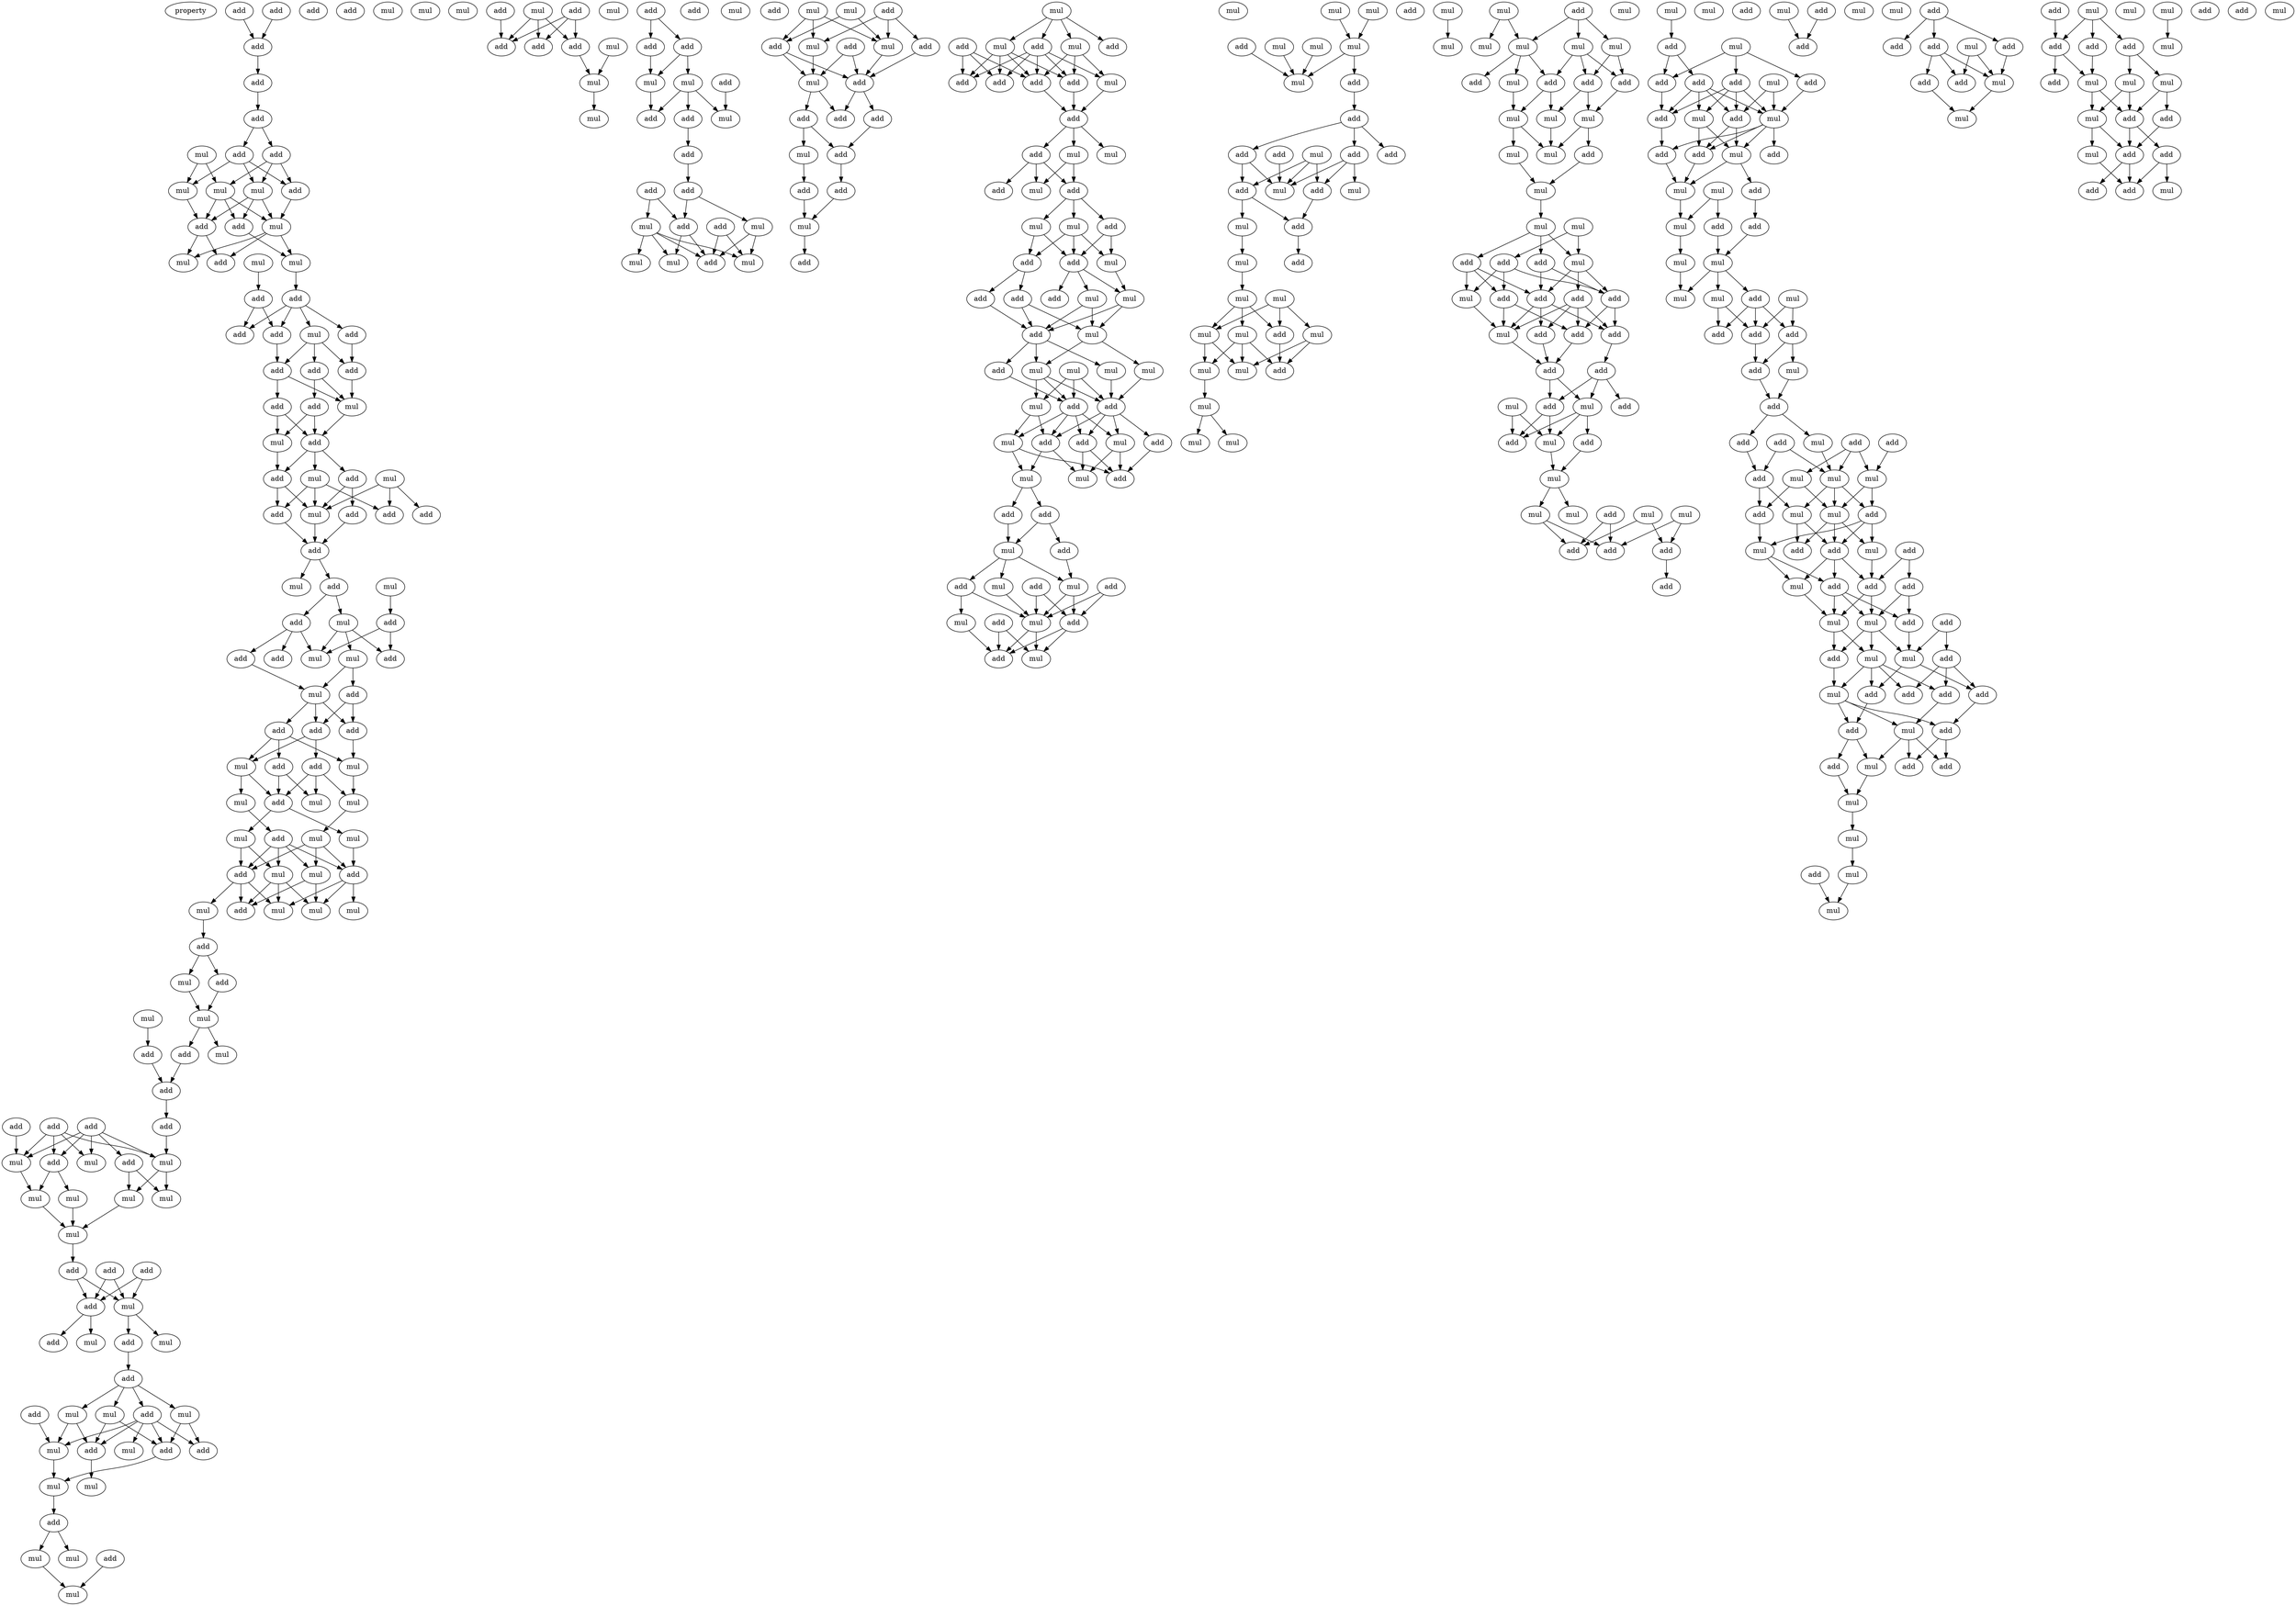 digraph {
    node [fontcolor=black]
    property [mul=2,lf=1.3]
    0 [ label = add ];
    1 [ label = add ];
    2 [ label = add ];
    3 [ label = add ];
    4 [ label = mul ];
    5 [ label = add ];
    6 [ label = add ];
    7 [ label = add ];
    8 [ label = mul ];
    9 [ label = add ];
    10 [ label = add ];
    11 [ label = add ];
    12 [ label = mul ];
    13 [ label = mul ];
    14 [ label = mul ];
    15 [ label = add ];
    16 [ label = add ];
    17 [ label = mul ];
    18 [ label = mul ];
    19 [ label = mul ];
    20 [ label = mul ];
    21 [ label = add ];
    22 [ label = add ];
    23 [ label = add ];
    24 [ label = add ];
    25 [ label = mul ];
    26 [ label = add ];
    27 [ label = add ];
    28 [ label = add ];
    29 [ label = add ];
    30 [ label = add ];
    31 [ label = add ];
    32 [ label = add ];
    33 [ label = mul ];
    34 [ label = add ];
    35 [ label = mul ];
    36 [ label = mul ];
    37 [ label = mul ];
    38 [ label = add ];
    39 [ label = add ];
    40 [ label = add ];
    41 [ label = add ];
    42 [ label = add ];
    43 [ label = mul ];
    44 [ label = add ];
    45 [ label = add ];
    46 [ label = add ];
    47 [ label = mul ];
    48 [ label = mul ];
    49 [ label = add ];
    50 [ label = mul ];
    51 [ label = add ];
    52 [ label = add ];
    53 [ label = add ];
    54 [ label = mul ];
    55 [ label = add ];
    56 [ label = mul ];
    57 [ label = mul ];
    58 [ label = add ];
    59 [ label = add ];
    60 [ label = add ];
    61 [ label = add ];
    62 [ label = mul ];
    63 [ label = add ];
    64 [ label = add ];
    65 [ label = mul ];
    66 [ label = mul ];
    67 [ label = add ];
    68 [ label = mul ];
    69 [ label = mul ];
    70 [ label = mul ];
    71 [ label = mul ];
    72 [ label = add ];
    73 [ label = mul ];
    74 [ label = add ];
    75 [ label = add ];
    76 [ label = mul ];
    77 [ label = mul ];
    78 [ label = add ];
    79 [ label = mul ];
    80 [ label = mul ];
    81 [ label = mul ];
    82 [ label = mul ];
    83 [ label = add ];
    84 [ label = mul ];
    85 [ label = add ];
    86 [ label = mul ];
    87 [ label = mul ];
    88 [ label = add ];
    89 [ label = add ];
    90 [ label = mul ];
    91 [ label = add ];
    92 [ label = add ];
    93 [ label = add ];
    94 [ label = add ];
    95 [ label = add ];
    96 [ label = mul ];
    97 [ label = mul ];
    98 [ label = add ];
    99 [ label = add ];
    100 [ label = mul ];
    101 [ label = mul ];
    102 [ label = mul ];
    103 [ label = mul ];
    104 [ label = mul ];
    105 [ label = mul ];
    106 [ label = add ];
    107 [ label = add ];
    108 [ label = mul ];
    109 [ label = add ];
    110 [ label = add ];
    111 [ label = mul ];
    112 [ label = add ];
    113 [ label = add ];
    114 [ label = mul ];
    115 [ label = mul ];
    116 [ label = add ];
    117 [ label = mul ];
    118 [ label = mul ];
    119 [ label = add ];
    120 [ label = mul ];
    121 [ label = add ];
    122 [ label = mul ];
    123 [ label = add ];
    124 [ label = add ];
    125 [ label = add ];
    126 [ label = mul ];
    127 [ label = mul ];
    128 [ label = mul ];
    129 [ label = add ];
    130 [ label = mul ];
    131 [ label = mul ];
    132 [ label = mul ];
    133 [ label = add ];
    134 [ label = mul ];
    135 [ label = add ];
    136 [ label = add ];
    137 [ label = mul ];
    138 [ label = add ];
    139 [ label = add ];
    140 [ label = add ];
    141 [ label = mul ];
    142 [ label = mul ];
    143 [ label = mul ];
    144 [ label = add ];
    145 [ label = mul ];
    146 [ label = add ];
    147 [ label = add ];
    148 [ label = add ];
    149 [ label = add ];
    150 [ label = mul ];
    151 [ label = mul ];
    152 [ label = add ];
    153 [ label = add ];
    154 [ label = mul ];
    155 [ label = add ];
    156 [ label = add ];
    157 [ label = add ];
    158 [ label = mul ];
    159 [ label = add ];
    160 [ label = add ];
    161 [ label = mul ];
    162 [ label = mul ];
    163 [ label = mul ];
    164 [ label = mul ];
    165 [ label = add ];
    166 [ label = mul ];
    167 [ label = add ];
    168 [ label = add ];
    169 [ label = mul ];
    170 [ label = mul ];
    171 [ label = add ];
    172 [ label = mul ];
    173 [ label = add ];
    174 [ label = add ];
    175 [ label = mul ];
    176 [ label = mul ];
    177 [ label = add ];
    178 [ label = add ];
    179 [ label = add ];
    180 [ label = add ];
    181 [ label = mul ];
    182 [ label = add ];
    183 [ label = add ];
    184 [ label = add ];
    185 [ label = mul ];
    186 [ label = add ];
    187 [ label = mul ];
    188 [ label = mul ];
    189 [ label = add ];
    190 [ label = add ];
    191 [ label = mul ];
    192 [ label = add ];
    193 [ label = add ];
    194 [ label = add ];
    195 [ label = add ];
    196 [ label = mul ];
    197 [ label = add ];
    198 [ label = add ];
    199 [ label = add ];
    200 [ label = mul ];
    201 [ label = mul ];
    202 [ label = add ];
    203 [ label = mul ];
    204 [ label = add ];
    205 [ label = add ];
    206 [ label = mul ];
    207 [ label = mul ];
    208 [ label = add ];
    209 [ label = mul ];
    210 [ label = add ];
    211 [ label = add ];
    212 [ label = add ];
    213 [ label = mul ];
    214 [ label = add ];
    215 [ label = mul ];
    216 [ label = add ];
    217 [ label = mul ];
    218 [ label = add ];
    219 [ label = mul ];
    220 [ label = mul ];
    221 [ label = mul ];
    222 [ label = mul ];
    223 [ label = add ];
    224 [ label = mul ];
    225 [ label = add ];
    226 [ label = add ];
    227 [ label = mul ];
    228 [ label = mul ];
    229 [ label = add ];
    230 [ label = add ];
    231 [ label = add ];
    232 [ label = mul ];
    233 [ label = mul ];
    234 [ label = add ];
    235 [ label = add ];
    236 [ label = mul ];
    237 [ label = add ];
    238 [ label = mul ];
    239 [ label = add ];
    240 [ label = mul ];
    241 [ label = add ];
    242 [ label = add ];
    243 [ label = add ];
    244 [ label = mul ];
    245 [ label = mul ];
    246 [ label = add ];
    247 [ label = add ];
    248 [ label = mul ];
    249 [ label = mul ];
    250 [ label = mul ];
    251 [ label = mul ];
    252 [ label = mul ];
    253 [ label = add ];
    254 [ label = mul ];
    255 [ label = mul ];
    256 [ label = mul ];
    257 [ label = add ];
    258 [ label = add ];
    259 [ label = add ];
    260 [ label = add ];
    261 [ label = add ];
    262 [ label = add ];
    263 [ label = mul ];
    264 [ label = add ];
    265 [ label = add ];
    266 [ label = mul ];
    267 [ label = mul ];
    268 [ label = add ];
    269 [ label = add ];
    270 [ label = mul ];
    271 [ label = mul ];
    272 [ label = add ];
    273 [ label = mul ];
    274 [ label = mul ];
    275 [ label = mul ];
    276 [ label = mul ];
    277 [ label = mul ];
    278 [ label = add ];
    279 [ label = mul ];
    280 [ label = add ];
    281 [ label = mul ];
    282 [ label = mul ];
    283 [ label = mul ];
    284 [ label = mul ];
    285 [ label = mul ];
    286 [ label = mul ];
    287 [ label = mul ];
    288 [ label = add ];
    289 [ label = mul ];
    290 [ label = mul ];
    291 [ label = mul ];
    292 [ label = mul ];
    293 [ label = add ];
    294 [ label = add ];
    295 [ label = add ];
    296 [ label = add ];
    297 [ label = mul ];
    298 [ label = mul ];
    299 [ label = mul ];
    300 [ label = mul ];
    301 [ label = add ];
    302 [ label = mul ];
    303 [ label = mul ];
    304 [ label = mul ];
    305 [ label = mul ];
    306 [ label = mul ];
    307 [ label = mul ];
    308 [ label = add ];
    309 [ label = mul ];
    310 [ label = add ];
    311 [ label = add ];
    312 [ label = add ];
    313 [ label = add ];
    314 [ label = mul ];
    315 [ label = add ];
    316 [ label = add ];
    317 [ label = add ];
    318 [ label = add ];
    319 [ label = add ];
    320 [ label = mul ];
    321 [ label = add ];
    322 [ label = add ];
    323 [ label = add ];
    324 [ label = mul ];
    325 [ label = add ];
    326 [ label = mul ];
    327 [ label = add ];
    328 [ label = mul ];
    329 [ label = add ];
    330 [ label = mul ];
    331 [ label = mul ];
    332 [ label = mul ];
    333 [ label = add ];
    334 [ label = mul ];
    335 [ label = mul ];
    336 [ label = add ];
    337 [ label = add ];
    338 [ label = add ];
    339 [ label = mul ];
    340 [ label = add ];
    341 [ label = mul ];
    342 [ label = add ];
    343 [ label = add ];
    344 [ label = add ];
    345 [ label = add ];
    346 [ label = add ];
    347 [ label = mul ];
    348 [ label = mul ];
    349 [ label = add ];
    350 [ label = mul ];
    351 [ label = add ];
    352 [ label = add ];
    353 [ label = add ];
    354 [ label = add ];
    355 [ label = mul ];
    356 [ label = add ];
    357 [ label = mul ];
    358 [ label = mul ];
    359 [ label = mul ];
    360 [ label = add ];
    361 [ label = add ];
    362 [ label = mul ];
    363 [ label = mul ];
    364 [ label = add ];
    365 [ label = mul ];
    366 [ label = mul ];
    367 [ label = mul ];
    368 [ label = mul ];
    369 [ label = add ];
    370 [ label = add ];
    371 [ label = add ];
    372 [ label = add ];
    373 [ label = add ];
    374 [ label = mul ];
    375 [ label = add ];
    376 [ label = add ];
    377 [ label = mul ];
    378 [ label = add ];
    379 [ label = add ];
    380 [ label = add ];
    381 [ label = mul ];
    382 [ label = mul ];
    383 [ label = mul ];
    384 [ label = add ];
    385 [ label = mul ];
    386 [ label = mul ];
    387 [ label = add ];
    388 [ label = add ];
    389 [ label = mul ];
    390 [ label = add ];
    391 [ label = add ];
    392 [ label = mul ];
    393 [ label = add ];
    394 [ label = add ];
    395 [ label = add ];
    396 [ label = add ];
    397 [ label = mul ];
    398 [ label = mul ];
    399 [ label = add ];
    400 [ label = mul ];
    401 [ label = add ];
    402 [ label = mul ];
    403 [ label = add ];
    404 [ label = add ];
    405 [ label = mul ];
    406 [ label = add ];
    407 [ label = add ];
    408 [ label = mul ];
    409 [ label = add ];
    410 [ label = add ];
    411 [ label = add ];
    412 [ label = mul ];
    413 [ label = add ];
    414 [ label = mul ];
    415 [ label = add ];
    416 [ label = add ];
    417 [ label = add ];
    418 [ label = mul ];
    419 [ label = mul ];
    420 [ label = add ];
    421 [ label = mul ];
    422 [ label = mul ];
    423 [ label = mul ];
    424 [ label = add ];
    425 [ label = mul ];
    426 [ label = mul ];
    427 [ label = add ];
    428 [ label = add ];
    429 [ label = add ];
    430 [ label = add ];
    431 [ label = mul ];
    432 [ label = add ];
    433 [ label = add ];
    434 [ label = mul ];
    435 [ label = add ];
    436 [ label = mul ];
    437 [ label = add ];
    438 [ label = mul ];
    439 [ label = add ];
    440 [ label = add ];
    441 [ label = add ];
    442 [ label = add ];
    443 [ label = mul ];
    444 [ label = mul ];
    445 [ label = mul ];
    446 [ label = add ];
    447 [ label = add ];
    448 [ label = mul ];
    449 [ label = add ];
    450 [ label = add ];
    451 [ label = mul ];
    452 [ label = add ];
    453 [ label = mul ];
    454 [ label = add ];
    455 [ label = mul ];
    456 [ label = mul ];
    457 [ label = mul ];
    458 [ label = add ];
    459 [ label = add ];
    460 [ label = mul ];
    0 -> 5 [ name = 0 ];
    3 -> 5 [ name = 1 ];
    5 -> 6 [ name = 2 ];
    6 -> 7 [ name = 3 ];
    7 -> 9 [ name = 4 ];
    7 -> 10 [ name = 5 ];
    8 -> 12 [ name = 6 ];
    8 -> 14 [ name = 7 ];
    9 -> 11 [ name = 8 ];
    9 -> 12 [ name = 9 ];
    9 -> 13 [ name = 10 ];
    10 -> 11 [ name = 11 ];
    10 -> 13 [ name = 12 ];
    10 -> 14 [ name = 13 ];
    11 -> 17 [ name = 14 ];
    12 -> 15 [ name = 15 ];
    12 -> 16 [ name = 16 ];
    12 -> 17 [ name = 17 ];
    13 -> 15 [ name = 18 ];
    13 -> 16 [ name = 19 ];
    13 -> 17 [ name = 20 ];
    14 -> 16 [ name = 21 ];
    15 -> 19 [ name = 22 ];
    16 -> 20 [ name = 23 ];
    16 -> 21 [ name = 24 ];
    17 -> 19 [ name = 25 ];
    17 -> 20 [ name = 26 ];
    17 -> 21 [ name = 27 ];
    18 -> 22 [ name = 28 ];
    19 -> 23 [ name = 29 ];
    22 -> 24 [ name = 30 ];
    22 -> 27 [ name = 31 ];
    23 -> 24 [ name = 32 ];
    23 -> 25 [ name = 33 ];
    23 -> 26 [ name = 34 ];
    23 -> 27 [ name = 35 ];
    24 -> 29 [ name = 36 ];
    25 -> 28 [ name = 37 ];
    25 -> 29 [ name = 38 ];
    25 -> 30 [ name = 39 ];
    26 -> 28 [ name = 40 ];
    28 -> 33 [ name = 41 ];
    29 -> 32 [ name = 42 ];
    29 -> 33 [ name = 43 ];
    30 -> 31 [ name = 44 ];
    30 -> 33 [ name = 45 ];
    31 -> 34 [ name = 46 ];
    31 -> 35 [ name = 47 ];
    32 -> 34 [ name = 48 ];
    32 -> 35 [ name = 49 ];
    33 -> 34 [ name = 50 ];
    34 -> 36 [ name = 51 ];
    34 -> 38 [ name = 52 ];
    34 -> 39 [ name = 53 ];
    35 -> 38 [ name = 54 ];
    36 -> 40 [ name = 55 ];
    36 -> 41 [ name = 56 ];
    36 -> 43 [ name = 57 ];
    37 -> 41 [ name = 58 ];
    37 -> 43 [ name = 59 ];
    37 -> 44 [ name = 60 ];
    38 -> 40 [ name = 61 ];
    38 -> 43 [ name = 62 ];
    39 -> 42 [ name = 63 ];
    39 -> 43 [ name = 64 ];
    40 -> 45 [ name = 65 ];
    42 -> 45 [ name = 66 ];
    43 -> 45 [ name = 67 ];
    45 -> 46 [ name = 68 ];
    45 -> 48 [ name = 69 ];
    46 -> 49 [ name = 70 ];
    46 -> 50 [ name = 71 ];
    47 -> 51 [ name = 72 ];
    49 -> 52 [ name = 73 ];
    49 -> 55 [ name = 74 ];
    49 -> 56 [ name = 75 ];
    50 -> 53 [ name = 76 ];
    50 -> 54 [ name = 77 ];
    50 -> 56 [ name = 78 ];
    51 -> 53 [ name = 79 ];
    51 -> 56 [ name = 80 ];
    54 -> 57 [ name = 81 ];
    54 -> 58 [ name = 82 ];
    55 -> 57 [ name = 83 ];
    57 -> 59 [ name = 84 ];
    57 -> 60 [ name = 85 ];
    57 -> 61 [ name = 86 ];
    58 -> 59 [ name = 87 ];
    58 -> 61 [ name = 88 ];
    59 -> 63 [ name = 89 ];
    59 -> 65 [ name = 90 ];
    60 -> 62 [ name = 91 ];
    60 -> 64 [ name = 92 ];
    60 -> 65 [ name = 93 ];
    61 -> 62 [ name = 94 ];
    62 -> 68 [ name = 95 ];
    63 -> 66 [ name = 96 ];
    63 -> 67 [ name = 97 ];
    63 -> 68 [ name = 98 ];
    64 -> 66 [ name = 99 ];
    64 -> 67 [ name = 100 ];
    65 -> 67 [ name = 101 ];
    65 -> 69 [ name = 102 ];
    67 -> 70 [ name = 103 ];
    67 -> 73 [ name = 104 ];
    68 -> 71 [ name = 105 ];
    69 -> 72 [ name = 106 ];
    70 -> 75 [ name = 107 ];
    71 -> 74 [ name = 108 ];
    71 -> 75 [ name = 109 ];
    71 -> 76 [ name = 110 ];
    72 -> 74 [ name = 111 ];
    72 -> 75 [ name = 112 ];
    72 -> 76 [ name = 113 ];
    72 -> 77 [ name = 114 ];
    73 -> 74 [ name = 115 ];
    73 -> 77 [ name = 116 ];
    74 -> 78 [ name = 117 ];
    74 -> 79 [ name = 118 ];
    74 -> 80 [ name = 119 ];
    75 -> 80 [ name = 120 ];
    75 -> 81 [ name = 121 ];
    75 -> 82 [ name = 122 ];
    76 -> 78 [ name = 123 ];
    76 -> 81 [ name = 124 ];
    77 -> 78 [ name = 125 ];
    77 -> 80 [ name = 126 ];
    77 -> 81 [ name = 127 ];
    79 -> 83 [ name = 128 ];
    83 -> 84 [ name = 129 ];
    83 -> 85 [ name = 130 ];
    84 -> 86 [ name = 131 ];
    85 -> 86 [ name = 132 ];
    86 -> 89 [ name = 133 ];
    86 -> 90 [ name = 134 ];
    87 -> 88 [ name = 135 ];
    88 -> 91 [ name = 136 ];
    89 -> 91 [ name = 137 ];
    91 -> 94 [ name = 138 ];
    92 -> 96 [ name = 139 ];
    92 -> 97 [ name = 140 ];
    92 -> 98 [ name = 141 ];
    92 -> 99 [ name = 142 ];
    92 -> 100 [ name = 143 ];
    93 -> 100 [ name = 144 ];
    94 -> 96 [ name = 145 ];
    95 -> 96 [ name = 146 ];
    95 -> 97 [ name = 147 ];
    95 -> 99 [ name = 148 ];
    95 -> 100 [ name = 149 ];
    96 -> 101 [ name = 150 ];
    96 -> 103 [ name = 151 ];
    98 -> 101 [ name = 152 ];
    98 -> 103 [ name = 153 ];
    99 -> 102 [ name = 154 ];
    99 -> 104 [ name = 155 ];
    100 -> 102 [ name = 156 ];
    102 -> 105 [ name = 157 ];
    103 -> 105 [ name = 158 ];
    104 -> 105 [ name = 159 ];
    105 -> 109 [ name = 160 ];
    106 -> 110 [ name = 161 ];
    106 -> 111 [ name = 162 ];
    107 -> 110 [ name = 163 ];
    107 -> 111 [ name = 164 ];
    109 -> 110 [ name = 165 ];
    109 -> 111 [ name = 166 ];
    110 -> 112 [ name = 167 ];
    110 -> 114 [ name = 168 ];
    111 -> 113 [ name = 169 ];
    111 -> 115 [ name = 170 ];
    113 -> 116 [ name = 171 ];
    116 -> 117 [ name = 172 ];
    116 -> 118 [ name = 173 ];
    116 -> 119 [ name = 174 ];
    116 -> 120 [ name = 175 ];
    117 -> 123 [ name = 176 ];
    117 -> 124 [ name = 177 ];
    118 -> 124 [ name = 178 ];
    118 -> 126 [ name = 179 ];
    119 -> 122 [ name = 180 ];
    119 -> 123 [ name = 181 ];
    119 -> 124 [ name = 182 ];
    119 -> 125 [ name = 183 ];
    119 -> 126 [ name = 184 ];
    120 -> 123 [ name = 185 ];
    120 -> 125 [ name = 186 ];
    121 -> 126 [ name = 187 ];
    123 -> 127 [ name = 188 ];
    124 -> 128 [ name = 189 ];
    126 -> 127 [ name = 190 ];
    127 -> 129 [ name = 191 ];
    129 -> 131 [ name = 192 ];
    129 -> 132 [ name = 193 ];
    131 -> 134 [ name = 194 ];
    133 -> 134 [ name = 195 ];
    135 -> 140 [ name = 196 ];
    136 -> 138 [ name = 197 ];
    136 -> 139 [ name = 198 ];
    136 -> 140 [ name = 199 ];
    137 -> 138 [ name = 200 ];
    137 -> 139 [ name = 201 ];
    137 -> 140 [ name = 202 ];
    139 -> 142 [ name = 203 ];
    141 -> 142 [ name = 204 ];
    142 -> 145 [ name = 205 ];
    144 -> 146 [ name = 206 ];
    144 -> 147 [ name = 207 ];
    146 -> 150 [ name = 208 ];
    146 -> 151 [ name = 209 ];
    147 -> 150 [ name = 210 ];
    148 -> 154 [ name = 211 ];
    150 -> 153 [ name = 212 ];
    151 -> 152 [ name = 213 ];
    151 -> 153 [ name = 214 ];
    151 -> 154 [ name = 215 ];
    152 -> 155 [ name = 216 ];
    155 -> 156 [ name = 217 ];
    156 -> 160 [ name = 218 ];
    156 -> 161 [ name = 219 ];
    157 -> 158 [ name = 220 ];
    157 -> 160 [ name = 221 ];
    158 -> 162 [ name = 222 ];
    158 -> 163 [ name = 223 ];
    158 -> 164 [ name = 224 ];
    158 -> 165 [ name = 225 ];
    159 -> 164 [ name = 226 ];
    159 -> 165 [ name = 227 ];
    160 -> 162 [ name = 228 ];
    160 -> 165 [ name = 229 ];
    161 -> 164 [ name = 230 ];
    161 -> 165 [ name = 231 ];
    168 -> 171 [ name = 232 ];
    168 -> 172 [ name = 233 ];
    168 -> 175 [ name = 234 ];
    169 -> 172 [ name = 235 ];
    169 -> 174 [ name = 236 ];
    170 -> 172 [ name = 237 ];
    170 -> 174 [ name = 238 ];
    170 -> 175 [ name = 239 ];
    171 -> 177 [ name = 240 ];
    172 -> 177 [ name = 241 ];
    173 -> 176 [ name = 242 ];
    173 -> 177 [ name = 243 ];
    174 -> 176 [ name = 244 ];
    174 -> 177 [ name = 245 ];
    175 -> 176 [ name = 246 ];
    176 -> 178 [ name = 247 ];
    176 -> 179 [ name = 248 ];
    177 -> 179 [ name = 249 ];
    177 -> 180 [ name = 250 ];
    178 -> 181 [ name = 251 ];
    178 -> 182 [ name = 252 ];
    180 -> 182 [ name = 253 ];
    181 -> 183 [ name = 254 ];
    182 -> 184 [ name = 255 ];
    183 -> 185 [ name = 256 ];
    184 -> 185 [ name = 257 ];
    185 -> 186 [ name = 258 ];
    187 -> 188 [ name = 259 ];
    187 -> 190 [ name = 260 ];
    187 -> 191 [ name = 261 ];
    187 -> 192 [ name = 262 ];
    188 -> 194 [ name = 263 ];
    188 -> 195 [ name = 264 ];
    188 -> 196 [ name = 265 ];
    189 -> 193 [ name = 266 ];
    189 -> 195 [ name = 267 ];
    189 -> 197 [ name = 268 ];
    190 -> 193 [ name = 269 ];
    190 -> 194 [ name = 270 ];
    190 -> 195 [ name = 271 ];
    190 -> 196 [ name = 272 ];
    190 -> 197 [ name = 273 ];
    191 -> 193 [ name = 274 ];
    191 -> 194 [ name = 275 ];
    191 -> 195 [ name = 276 ];
    191 -> 197 [ name = 277 ];
    194 -> 198 [ name = 278 ];
    195 -> 198 [ name = 279 ];
    196 -> 198 [ name = 280 ];
    198 -> 199 [ name = 281 ];
    198 -> 200 [ name = 282 ];
    198 -> 201 [ name = 283 ];
    199 -> 202 [ name = 284 ];
    199 -> 203 [ name = 285 ];
    199 -> 204 [ name = 286 ];
    200 -> 203 [ name = 287 ];
    200 -> 204 [ name = 288 ];
    204 -> 205 [ name = 289 ];
    204 -> 206 [ name = 290 ];
    204 -> 207 [ name = 291 ];
    205 -> 209 [ name = 292 ];
    205 -> 210 [ name = 293 ];
    206 -> 208 [ name = 294 ];
    206 -> 209 [ name = 295 ];
    206 -> 210 [ name = 296 ];
    207 -> 208 [ name = 297 ];
    207 -> 210 [ name = 298 ];
    208 -> 211 [ name = 299 ];
    208 -> 214 [ name = 300 ];
    209 -> 213 [ name = 301 ];
    210 -> 212 [ name = 302 ];
    210 -> 213 [ name = 303 ];
    210 -> 215 [ name = 304 ];
    211 -> 216 [ name = 305 ];
    213 -> 216 [ name = 306 ];
    213 -> 217 [ name = 307 ];
    214 -> 216 [ name = 308 ];
    214 -> 217 [ name = 309 ];
    215 -> 216 [ name = 310 ];
    215 -> 217 [ name = 311 ];
    216 -> 218 [ name = 312 ];
    216 -> 220 [ name = 313 ];
    216 -> 221 [ name = 314 ];
    217 -> 219 [ name = 315 ];
    217 -> 221 [ name = 316 ];
    218 -> 223 [ name = 317 ];
    219 -> 225 [ name = 318 ];
    220 -> 225 [ name = 319 ];
    221 -> 223 [ name = 320 ];
    221 -> 224 [ name = 321 ];
    221 -> 225 [ name = 322 ];
    222 -> 223 [ name = 323 ];
    222 -> 224 [ name = 324 ];
    222 -> 225 [ name = 325 ];
    223 -> 226 [ name = 326 ];
    223 -> 227 [ name = 327 ];
    223 -> 228 [ name = 328 ];
    223 -> 229 [ name = 329 ];
    224 -> 226 [ name = 330 ];
    224 -> 227 [ name = 331 ];
    225 -> 226 [ name = 332 ];
    225 -> 228 [ name = 333 ];
    225 -> 229 [ name = 334 ];
    225 -> 230 [ name = 335 ];
    226 -> 232 [ name = 336 ];
    226 -> 233 [ name = 337 ];
    227 -> 231 [ name = 338 ];
    227 -> 233 [ name = 339 ];
    228 -> 231 [ name = 340 ];
    228 -> 232 [ name = 341 ];
    229 -> 231 [ name = 342 ];
    229 -> 232 [ name = 343 ];
    230 -> 231 [ name = 344 ];
    233 -> 234 [ name = 345 ];
    233 -> 235 [ name = 346 ];
    234 -> 236 [ name = 347 ];
    235 -> 236 [ name = 348 ];
    235 -> 237 [ name = 349 ];
    236 -> 238 [ name = 350 ];
    236 -> 239 [ name = 351 ];
    236 -> 240 [ name = 352 ];
    237 -> 240 [ name = 353 ];
    238 -> 245 [ name = 354 ];
    239 -> 244 [ name = 355 ];
    239 -> 245 [ name = 356 ];
    240 -> 245 [ name = 357 ];
    240 -> 246 [ name = 358 ];
    241 -> 245 [ name = 359 ];
    241 -> 246 [ name = 360 ];
    242 -> 245 [ name = 361 ];
    242 -> 246 [ name = 362 ];
    243 -> 247 [ name = 363 ];
    243 -> 248 [ name = 364 ];
    244 -> 247 [ name = 365 ];
    245 -> 247 [ name = 366 ];
    245 -> 248 [ name = 367 ];
    246 -> 247 [ name = 368 ];
    246 -> 248 [ name = 369 ];
    250 -> 252 [ name = 370 ];
    251 -> 252 [ name = 371 ];
    252 -> 256 [ name = 372 ];
    252 -> 257 [ name = 373 ];
    253 -> 256 [ name = 374 ];
    254 -> 256 [ name = 375 ];
    255 -> 256 [ name = 376 ];
    257 -> 258 [ name = 377 ];
    258 -> 259 [ name = 378 ];
    258 -> 260 [ name = 379 ];
    258 -> 262 [ name = 380 ];
    259 -> 264 [ name = 381 ];
    259 -> 266 [ name = 382 ];
    261 -> 266 [ name = 383 ];
    262 -> 266 [ name = 384 ];
    262 -> 267 [ name = 385 ];
    262 -> 268 [ name = 386 ];
    263 -> 264 [ name = 387 ];
    263 -> 266 [ name = 388 ];
    263 -> 268 [ name = 389 ];
    264 -> 269 [ name = 390 ];
    264 -> 270 [ name = 391 ];
    268 -> 269 [ name = 392 ];
    269 -> 272 [ name = 393 ];
    270 -> 271 [ name = 394 ];
    271 -> 273 [ name = 395 ];
    273 -> 275 [ name = 396 ];
    273 -> 277 [ name = 397 ];
    273 -> 278 [ name = 398 ];
    274 -> 275 [ name = 399 ];
    274 -> 276 [ name = 400 ];
    274 -> 278 [ name = 401 ];
    275 -> 279 [ name = 402 ];
    275 -> 281 [ name = 403 ];
    276 -> 280 [ name = 404 ];
    276 -> 281 [ name = 405 ];
    277 -> 279 [ name = 406 ];
    277 -> 280 [ name = 407 ];
    277 -> 281 [ name = 408 ];
    278 -> 280 [ name = 409 ];
    279 -> 282 [ name = 410 ];
    282 -> 283 [ name = 411 ];
    282 -> 284 [ name = 412 ];
    285 -> 286 [ name = 413 ];
    287 -> 289 [ name = 414 ];
    287 -> 291 [ name = 415 ];
    288 -> 290 [ name = 416 ];
    288 -> 291 [ name = 417 ];
    288 -> 292 [ name = 418 ];
    290 -> 293 [ name = 419 ];
    290 -> 296 [ name = 420 ];
    291 -> 294 [ name = 421 ];
    291 -> 295 [ name = 422 ];
    291 -> 297 [ name = 423 ];
    292 -> 293 [ name = 424 ];
    292 -> 294 [ name = 425 ];
    292 -> 296 [ name = 426 ];
    293 -> 299 [ name = 427 ];
    293 -> 300 [ name = 428 ];
    294 -> 298 [ name = 429 ];
    294 -> 300 [ name = 430 ];
    296 -> 299 [ name = 431 ];
    297 -> 298 [ name = 432 ];
    298 -> 302 [ name = 433 ];
    298 -> 303 [ name = 434 ];
    299 -> 301 [ name = 435 ];
    299 -> 302 [ name = 436 ];
    300 -> 302 [ name = 437 ];
    301 -> 304 [ name = 438 ];
    303 -> 304 [ name = 439 ];
    304 -> 307 [ name = 440 ];
    305 -> 309 [ name = 441 ];
    305 -> 311 [ name = 442 ];
    307 -> 308 [ name = 443 ];
    307 -> 309 [ name = 444 ];
    307 -> 310 [ name = 445 ];
    308 -> 315 [ name = 446 ];
    308 -> 316 [ name = 447 ];
    309 -> 313 [ name = 448 ];
    309 -> 315 [ name = 449 ];
    309 -> 316 [ name = 450 ];
    310 -> 312 [ name = 451 ];
    310 -> 314 [ name = 452 ];
    310 -> 315 [ name = 453 ];
    311 -> 312 [ name = 454 ];
    311 -> 314 [ name = 455 ];
    311 -> 316 [ name = 456 ];
    312 -> 317 [ name = 457 ];
    312 -> 320 [ name = 458 ];
    313 -> 317 [ name = 459 ];
    313 -> 318 [ name = 460 ];
    313 -> 319 [ name = 461 ];
    313 -> 320 [ name = 462 ];
    314 -> 320 [ name = 463 ];
    315 -> 318 [ name = 464 ];
    315 -> 319 [ name = 465 ];
    315 -> 320 [ name = 466 ];
    316 -> 317 [ name = 467 ];
    316 -> 319 [ name = 468 ];
    317 -> 321 [ name = 469 ];
    318 -> 321 [ name = 470 ];
    319 -> 322 [ name = 471 ];
    320 -> 321 [ name = 472 ];
    321 -> 323 [ name = 473 ];
    321 -> 326 [ name = 474 ];
    322 -> 323 [ name = 475 ];
    322 -> 325 [ name = 476 ];
    322 -> 326 [ name = 477 ];
    323 -> 327 [ name = 478 ];
    323 -> 328 [ name = 479 ];
    324 -> 327 [ name = 480 ];
    324 -> 328 [ name = 481 ];
    326 -> 327 [ name = 482 ];
    326 -> 328 [ name = 483 ];
    326 -> 329 [ name = 484 ];
    328 -> 330 [ name = 485 ];
    329 -> 330 [ name = 486 ];
    330 -> 331 [ name = 487 ];
    330 -> 332 [ name = 488 ];
    332 -> 337 [ name = 489 ];
    332 -> 338 [ name = 490 ];
    333 -> 337 [ name = 491 ];
    333 -> 338 [ name = 492 ];
    334 -> 336 [ name = 493 ];
    334 -> 337 [ name = 494 ];
    335 -> 336 [ name = 495 ];
    335 -> 338 [ name = 496 ];
    336 -> 340 [ name = 497 ];
    339 -> 342 [ name = 498 ];
    341 -> 343 [ name = 499 ];
    341 -> 344 [ name = 500 ];
    341 -> 346 [ name = 501 ];
    342 -> 343 [ name = 502 ];
    342 -> 345 [ name = 503 ];
    343 -> 351 [ name = 504 ];
    344 -> 348 [ name = 505 ];
    344 -> 349 [ name = 506 ];
    344 -> 350 [ name = 507 ];
    344 -> 351 [ name = 508 ];
    345 -> 348 [ name = 509 ];
    345 -> 349 [ name = 510 ];
    345 -> 350 [ name = 511 ];
    345 -> 351 [ name = 512 ];
    346 -> 350 [ name = 513 ];
    347 -> 349 [ name = 514 ];
    347 -> 350 [ name = 515 ];
    348 -> 353 [ name = 516 ];
    348 -> 355 [ name = 517 ];
    349 -> 353 [ name = 518 ];
    349 -> 355 [ name = 519 ];
    350 -> 352 [ name = 520 ];
    350 -> 353 [ name = 521 ];
    350 -> 354 [ name = 522 ];
    350 -> 355 [ name = 523 ];
    351 -> 352 [ name = 524 ];
    352 -> 358 [ name = 525 ];
    353 -> 358 [ name = 526 ];
    355 -> 356 [ name = 527 ];
    355 -> 358 [ name = 528 ];
    356 -> 361 [ name = 529 ];
    357 -> 359 [ name = 530 ];
    357 -> 360 [ name = 531 ];
    358 -> 359 [ name = 532 ];
    359 -> 363 [ name = 533 ];
    360 -> 362 [ name = 534 ];
    361 -> 362 [ name = 535 ];
    362 -> 364 [ name = 536 ];
    362 -> 365 [ name = 537 ];
    362 -> 366 [ name = 538 ];
    363 -> 365 [ name = 539 ];
    364 -> 369 [ name = 540 ];
    364 -> 370 [ name = 541 ];
    364 -> 371 [ name = 542 ];
    366 -> 370 [ name = 543 ];
    366 -> 371 [ name = 544 ];
    367 -> 369 [ name = 545 ];
    367 -> 371 [ name = 546 ];
    369 -> 373 [ name = 547 ];
    369 -> 374 [ name = 548 ];
    371 -> 373 [ name = 549 ];
    373 -> 375 [ name = 550 ];
    374 -> 375 [ name = 551 ];
    375 -> 376 [ name = 552 ];
    375 -> 377 [ name = 553 ];
    376 -> 384 [ name = 554 ];
    377 -> 383 [ name = 555 ];
    378 -> 381 [ name = 556 ];
    378 -> 382 [ name = 557 ];
    378 -> 383 [ name = 558 ];
    379 -> 383 [ name = 559 ];
    379 -> 384 [ name = 560 ];
    380 -> 382 [ name = 561 ];
    381 -> 385 [ name = 562 ];
    381 -> 388 [ name = 563 ];
    382 -> 385 [ name = 564 ];
    382 -> 387 [ name = 565 ];
    383 -> 385 [ name = 566 ];
    383 -> 386 [ name = 567 ];
    383 -> 387 [ name = 568 ];
    384 -> 386 [ name = 569 ];
    384 -> 388 [ name = 570 ];
    385 -> 390 [ name = 571 ];
    385 -> 391 [ name = 572 ];
    385 -> 392 [ name = 573 ];
    386 -> 390 [ name = 574 ];
    386 -> 391 [ name = 575 ];
    387 -> 389 [ name = 576 ];
    387 -> 391 [ name = 577 ];
    387 -> 392 [ name = 578 ];
    388 -> 389 [ name = 579 ];
    389 -> 395 [ name = 580 ];
    389 -> 397 [ name = 581 ];
    391 -> 394 [ name = 582 ];
    391 -> 395 [ name = 583 ];
    391 -> 397 [ name = 584 ];
    392 -> 394 [ name = 585 ];
    393 -> 394 [ name = 586 ];
    393 -> 396 [ name = 587 ];
    394 -> 398 [ name = 588 ];
    394 -> 400 [ name = 589 ];
    395 -> 398 [ name = 590 ];
    395 -> 399 [ name = 591 ];
    395 -> 400 [ name = 592 ];
    396 -> 398 [ name = 593 ];
    396 -> 399 [ name = 594 ];
    397 -> 400 [ name = 595 ];
    398 -> 402 [ name = 596 ];
    398 -> 403 [ name = 597 ];
    398 -> 405 [ name = 598 ];
    399 -> 405 [ name = 599 ];
    400 -> 402 [ name = 600 ];
    400 -> 403 [ name = 601 ];
    401 -> 404 [ name = 602 ];
    401 -> 405 [ name = 603 ];
    402 -> 406 [ name = 604 ];
    402 -> 407 [ name = 605 ];
    402 -> 408 [ name = 606 ];
    402 -> 409 [ name = 607 ];
    403 -> 408 [ name = 608 ];
    404 -> 407 [ name = 609 ];
    404 -> 409 [ name = 610 ];
    404 -> 410 [ name = 611 ];
    405 -> 406 [ name = 612 ];
    405 -> 410 [ name = 613 ];
    406 -> 413 [ name = 614 ];
    408 -> 411 [ name = 615 ];
    408 -> 412 [ name = 616 ];
    408 -> 413 [ name = 617 ];
    409 -> 412 [ name = 618 ];
    410 -> 411 [ name = 619 ];
    411 -> 415 [ name = 620 ];
    411 -> 417 [ name = 621 ];
    412 -> 414 [ name = 622 ];
    412 -> 415 [ name = 623 ];
    412 -> 417 [ name = 624 ];
    413 -> 414 [ name = 625 ];
    413 -> 416 [ name = 626 ];
    414 -> 418 [ name = 627 ];
    416 -> 418 [ name = 628 ];
    418 -> 419 [ name = 629 ];
    419 -> 423 [ name = 630 ];
    420 -> 425 [ name = 631 ];
    421 -> 427 [ name = 632 ];
    423 -> 425 [ name = 633 ];
    424 -> 427 [ name = 634 ];
    428 -> 429 [ name = 635 ];
    428 -> 430 [ name = 636 ];
    428 -> 432 [ name = 637 ];
    430 -> 434 [ name = 638 ];
    431 -> 433 [ name = 639 ];
    431 -> 434 [ name = 640 ];
    432 -> 433 [ name = 641 ];
    432 -> 434 [ name = 642 ];
    432 -> 435 [ name = 643 ];
    434 -> 436 [ name = 644 ];
    435 -> 436 [ name = 645 ];
    437 -> 440 [ name = 646 ];
    438 -> 439 [ name = 647 ];
    438 -> 440 [ name = 648 ];
    438 -> 441 [ name = 649 ];
    439 -> 444 [ name = 650 ];
    440 -> 442 [ name = 651 ];
    440 -> 444 [ name = 652 ];
    441 -> 443 [ name = 653 ];
    441 -> 445 [ name = 654 ];
    443 -> 447 [ name = 655 ];
    443 -> 448 [ name = 656 ];
    444 -> 447 [ name = 657 ];
    444 -> 448 [ name = 658 ];
    445 -> 446 [ name = 659 ];
    445 -> 447 [ name = 660 ];
    446 -> 450 [ name = 661 ];
    447 -> 449 [ name = 662 ];
    447 -> 450 [ name = 663 ];
    448 -> 450 [ name = 664 ];
    448 -> 451 [ name = 665 ];
    449 -> 453 [ name = 666 ];
    449 -> 454 [ name = 667 ];
    450 -> 452 [ name = 668 ];
    450 -> 454 [ name = 669 ];
    451 -> 454 [ name = 670 ];
    456 -> 457 [ name = 671 ];
}
